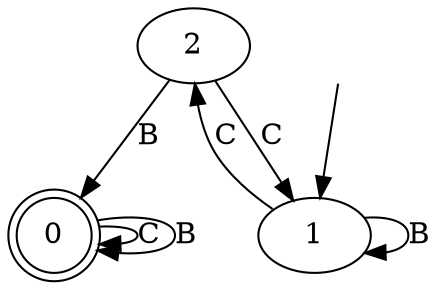digraph "output/coffee_dfa_a" {
0 [label=0, shape=doublecircle];
1 [label=1];
2 [label=2];
0 -> 0  [label=C];
0 -> 0  [label=B];
1 -> 2  [label=C];
1 -> 1  [label=B];
2 -> 1  [label=C];
2 -> 0  [label=B];
__start0 [label="", shape=none];
__start0 -> 1  [label=""];
}
